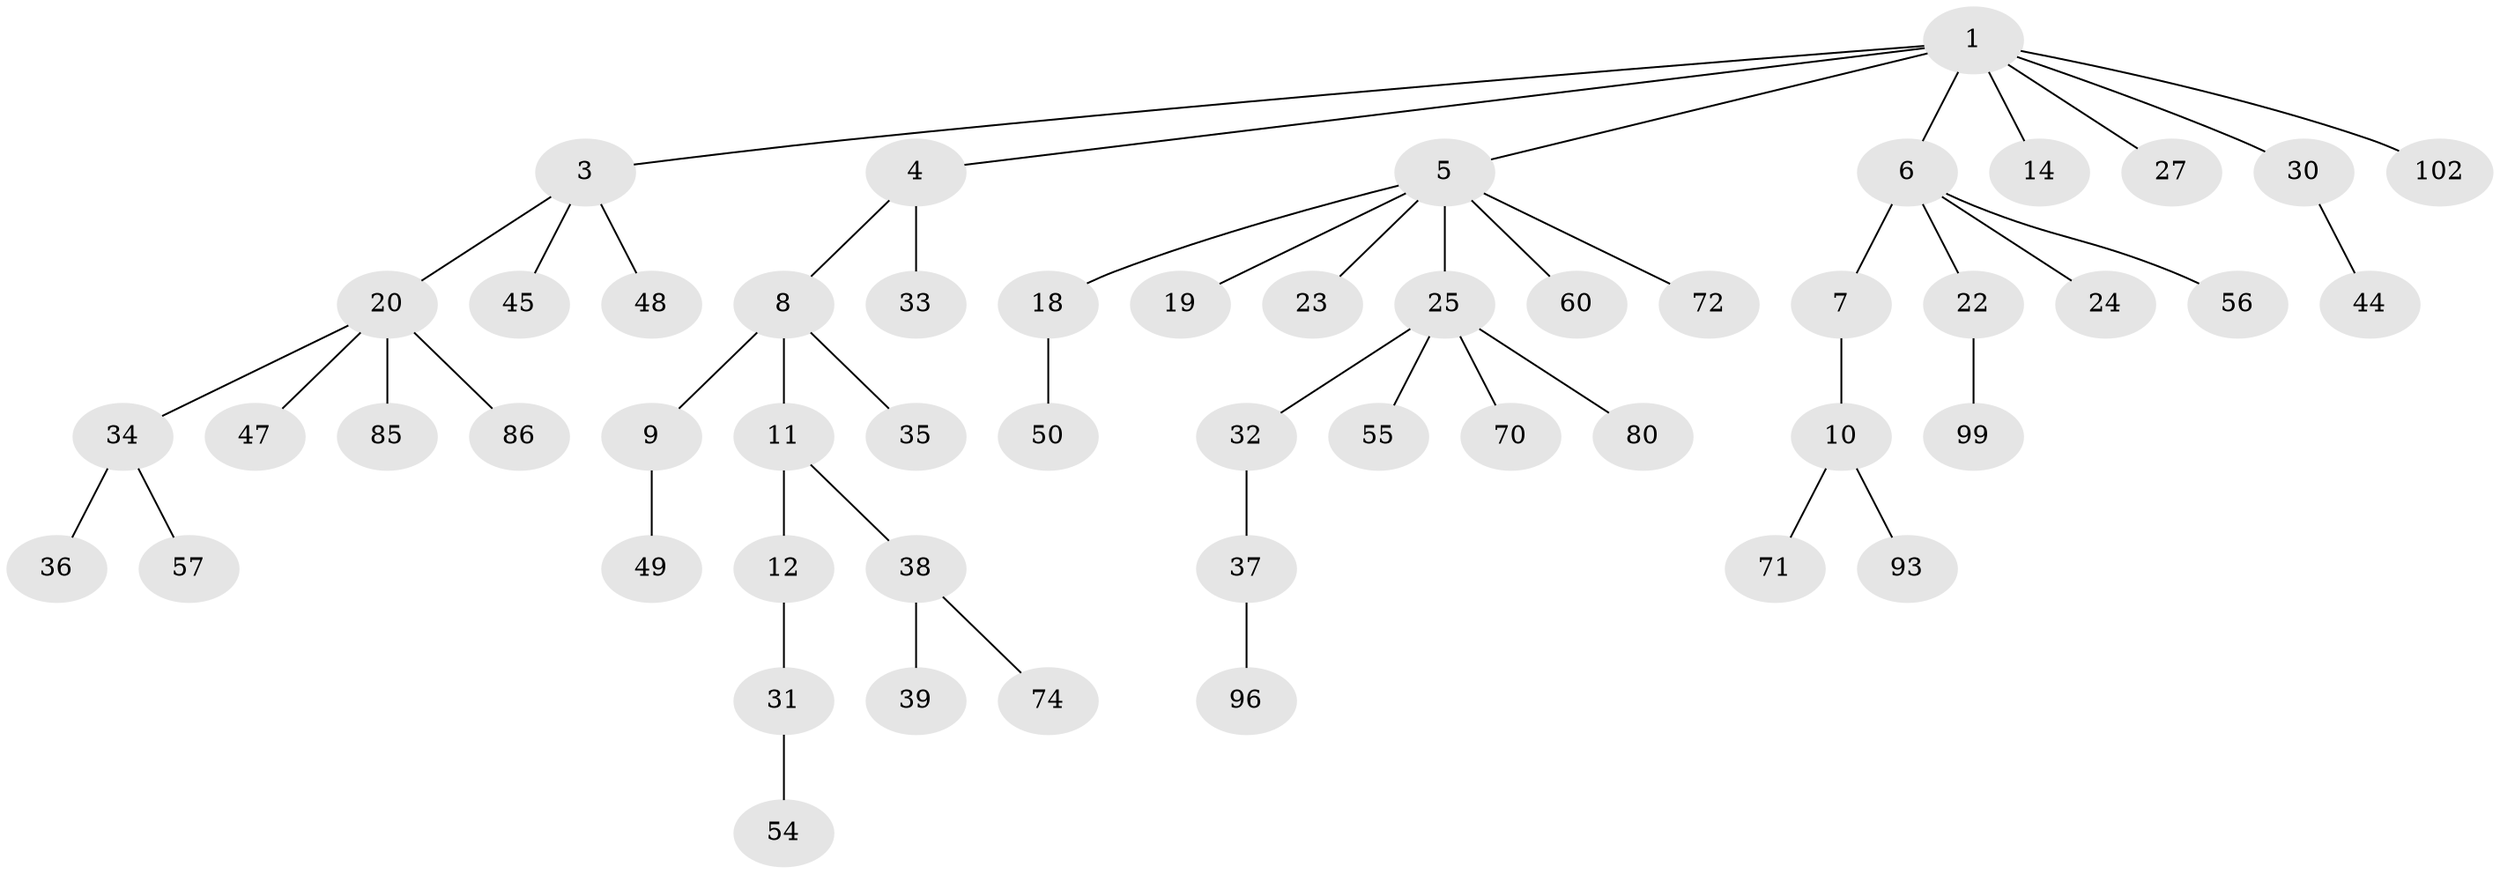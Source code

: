 // original degree distribution, {4: 0.05714285714285714, 6: 0.01904761904761905, 3: 0.0761904761904762, 5: 0.0761904761904762, 2: 0.2571428571428571, 1: 0.5142857142857142}
// Generated by graph-tools (version 1.1) at 2025/15/03/09/25 04:15:41]
// undirected, 52 vertices, 51 edges
graph export_dot {
graph [start="1"]
  node [color=gray90,style=filled];
  1 [super="+2"];
  3;
  4;
  5 [super="+21+15+75"];
  6 [super="+16"];
  7;
  8 [super="+69+29"];
  9;
  10 [super="+13+42"];
  11 [super="+64+17"];
  12 [super="+84"];
  14 [super="+46"];
  18 [super="+59+52"];
  19;
  20 [super="+28"];
  22;
  23 [super="+26"];
  24 [super="+94"];
  25;
  27;
  30 [super="+90+61"];
  31;
  32 [super="+62+78+41"];
  33;
  34;
  35;
  36;
  37;
  38;
  39 [super="+83"];
  44;
  45 [super="+88+101"];
  47 [super="+68"];
  48;
  49;
  50 [super="+73+77+95+66"];
  54;
  55 [super="+81"];
  56 [super="+82"];
  57;
  60;
  70;
  71;
  72;
  74 [super="+79"];
  80;
  85;
  86;
  93 [super="+105"];
  96;
  99;
  102;
  1 -- 4;
  1 -- 14;
  1 -- 30;
  1 -- 3;
  1 -- 5;
  1 -- 102;
  1 -- 6;
  1 -- 27;
  3 -- 20;
  3 -- 45;
  3 -- 48;
  4 -- 8;
  4 -- 33;
  5 -- 18;
  5 -- 72;
  5 -- 25;
  5 -- 23;
  5 -- 19;
  5 -- 60;
  6 -- 7;
  6 -- 24;
  6 -- 56;
  6 -- 22;
  7 -- 10;
  8 -- 9;
  8 -- 11;
  8 -- 35;
  9 -- 49;
  10 -- 93;
  10 -- 71;
  11 -- 12;
  11 -- 38;
  12 -- 31;
  18 -- 50;
  20 -- 47;
  20 -- 34;
  20 -- 85;
  20 -- 86;
  22 -- 99;
  25 -- 32;
  25 -- 55;
  25 -- 70;
  25 -- 80;
  30 -- 44;
  31 -- 54;
  32 -- 37;
  34 -- 36;
  34 -- 57;
  37 -- 96;
  38 -- 39;
  38 -- 74;
}
